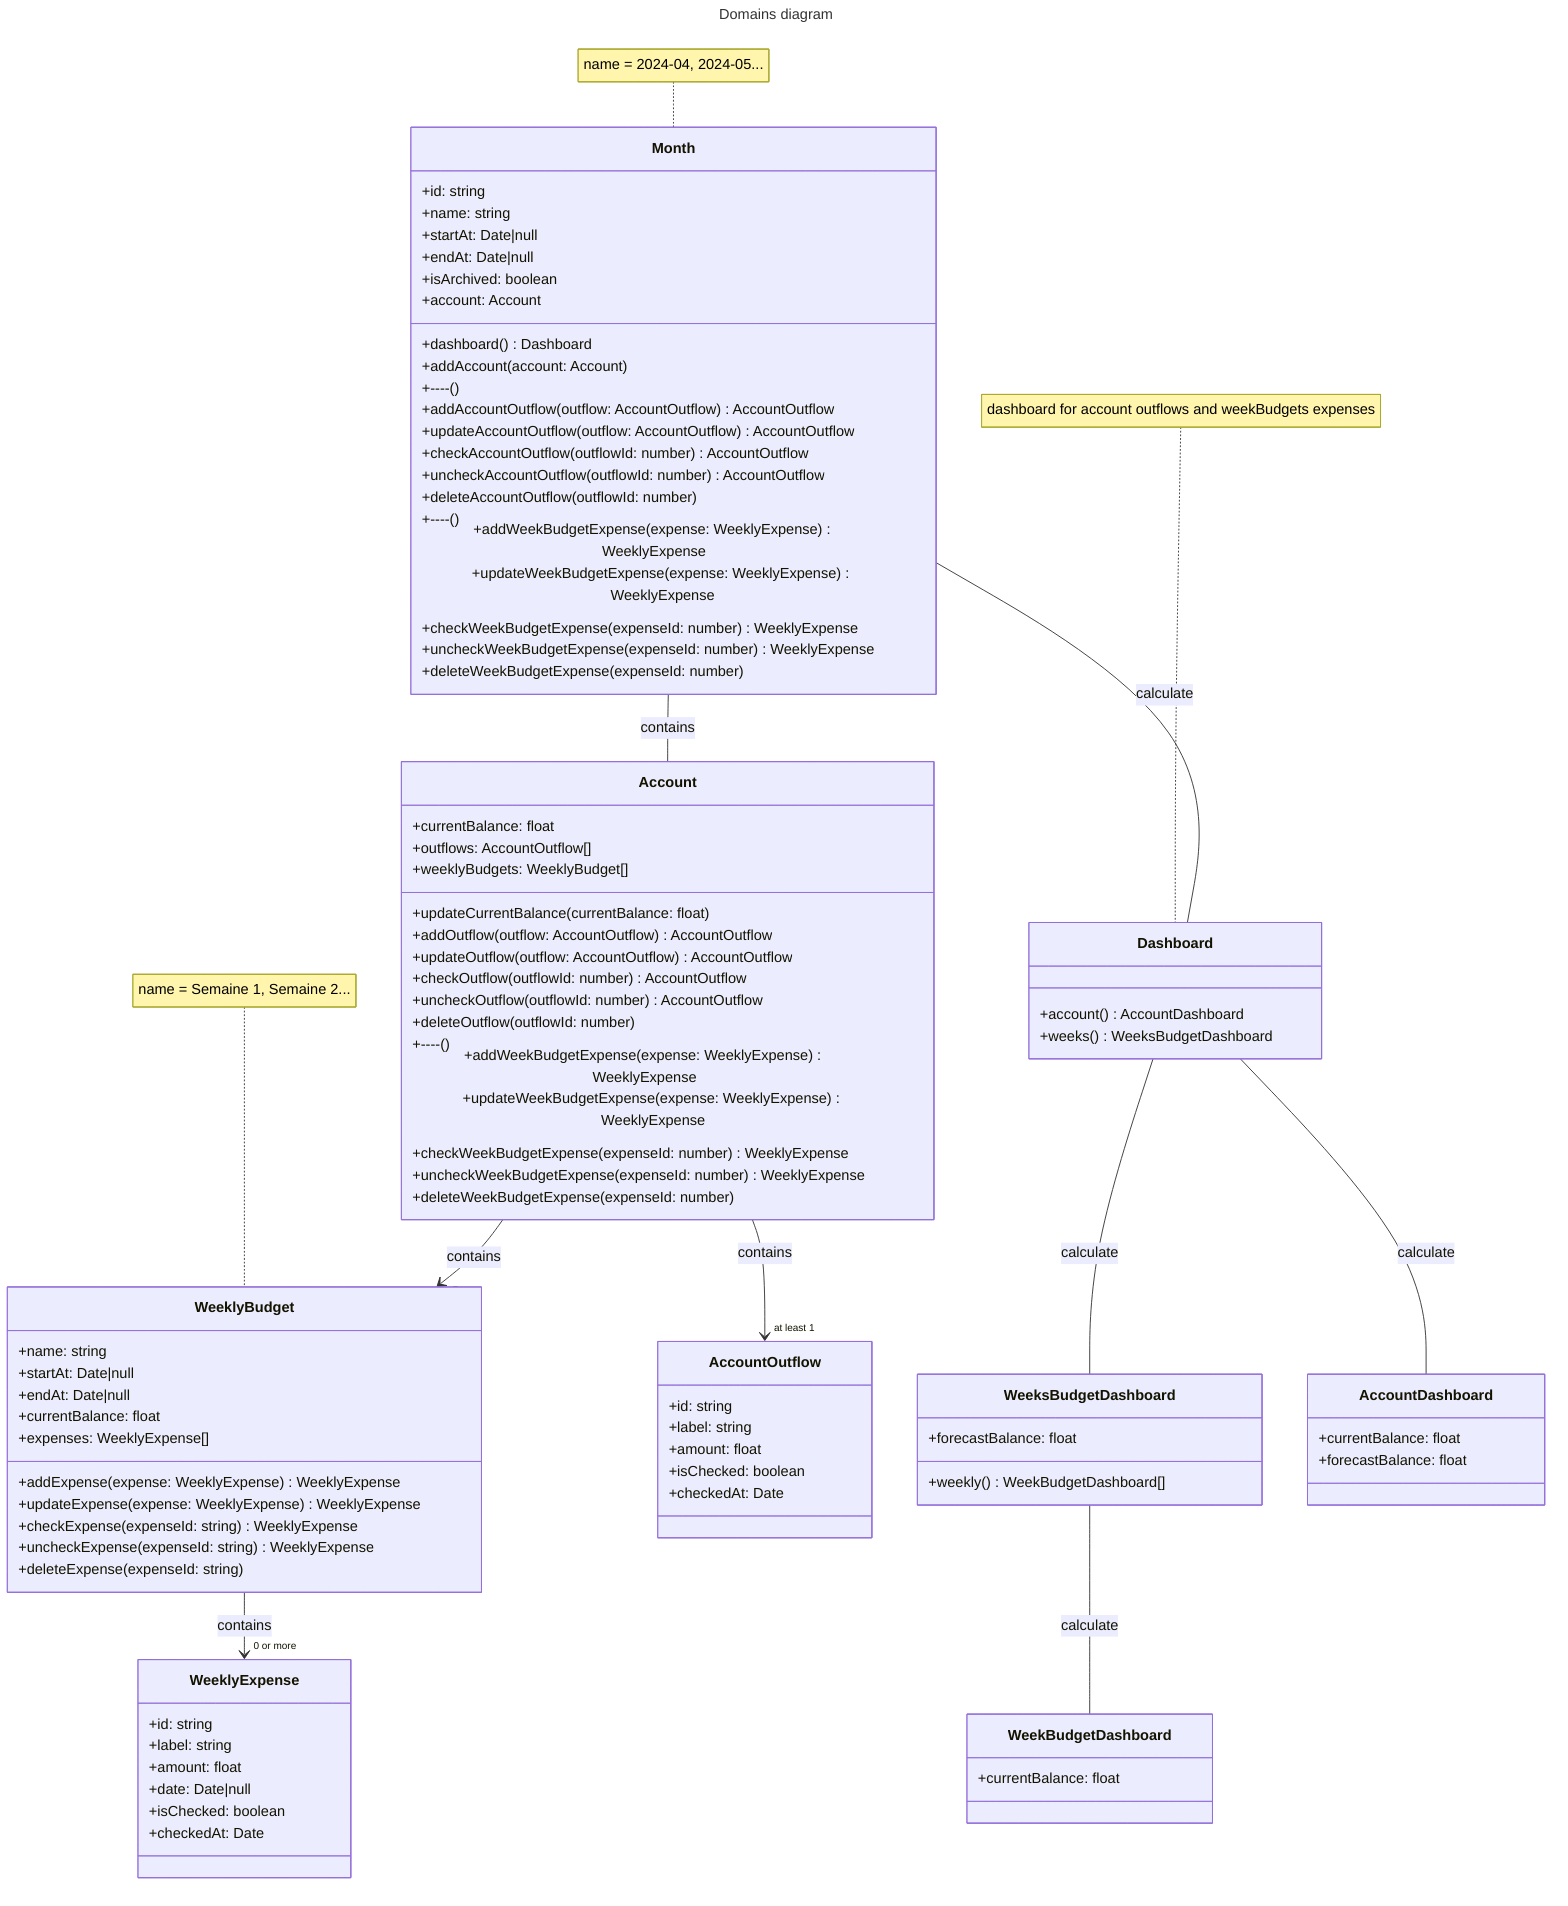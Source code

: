 ---
title: Domains diagram
---
classDiagram
    note for WeeklyBudget "name = Semaine 1, Semaine 2..."
    class WeeklyBudget {
        +name: string
        +startAt: Date|null
        +endAt: Date|null
        +currentBalance: float
        +expenses: WeeklyExpense[]
        +addExpense(expense: WeeklyExpense) WeeklyExpense
        +updateExpense(expense: WeeklyExpense) WeeklyExpense
        +checkExpense(expenseId: string) WeeklyExpense
        +uncheckExpense(expenseId: string) WeeklyExpense
        +deleteExpense(expenseId: string)
    }
    class WeeklyExpense {
        +id: string
        +label: string
        +amount: float
        +date: Date|null
        +isChecked: boolean
        +checkedAt: Date
    }
    WeeklyBudget -->"0 or more" WeeklyExpense : contains

    class Account {
        +currentBalance: float
        +outflows: AccountOutflow[]
        +weeklyBudgets: WeeklyBudget[]
        +updateCurrentBalance(currentBalance: float)
        +addOutflow(outflow: AccountOutflow) AccountOutflow
        +updateOutflow(outflow: AccountOutflow) AccountOutflow
        +checkOutflow(outflowId: number) AccountOutflow
        +uncheckOutflow(outflowId: number) AccountOutflow
        +deleteOutflow(outflowId: number)
        +----()
        +addWeekBudgetExpense(expense: WeeklyExpense) WeeklyExpense
        +updateWeekBudgetExpense(expense: WeeklyExpense) WeeklyExpense
        +checkWeekBudgetExpense(expenseId: number) WeeklyExpense
        +uncheckWeekBudgetExpense(expenseId: number) WeeklyExpense
        +deleteWeekBudgetExpense(expenseId: number)
    }
    Account -->"5" WeeklyBudget : contains

    note for Month "name = 2024-04, 2024-05..."
    class Month {
        +id: string
        +name: string
        +startAt: Date|null
        +endAt: Date|null
        +isArchived: boolean
        +account: Account
        +dashboard() Dashboard
        +addAccount(account: Account)
        +----()
        +addAccountOutflow(outflow: AccountOutflow) AccountOutflow
        +updateAccountOutflow(outflow: AccountOutflow) AccountOutflow
        +checkAccountOutflow(outflowId: number) AccountOutflow
        +uncheckAccountOutflow(outflowId: number) AccountOutflow
        +deleteAccountOutflow(outflowId: number)
        +----()
        +addWeekBudgetExpense(expense: WeeklyExpense) WeeklyExpense
        +updateWeekBudgetExpense(expense: WeeklyExpense) WeeklyExpense
        +checkWeekBudgetExpense(expenseId: number) WeeklyExpense
        +uncheckWeekBudgetExpense(expenseId: number) WeeklyExpense
        +deleteWeekBudgetExpense(expenseId: number)
    }
    class AccountOutflow {
        +id: string
        +label: string
        +amount: float
        +isChecked: boolean
        +checkedAt: Date
    }
    Month -- Account : contains
    Account -->"at least 1" AccountOutflow : contains

    note for Dashboard "dashboard for account outflows and weekBudgets expenses"
    class Dashboard {
        +account() AccountDashboard
        +weeks() WeeksBudgetDashboard
    }
    class WeekBudgetDashboard {
        +currentBalance: float
    }
    class WeeksBudgetDashboard {
        +forecastBalance: float
        +weekly() WeekBudgetDashboard[]
    }
    class AccountDashboard {
        +currentBalance: float
        +forecastBalance: float
    }
    WeeksBudgetDashboard -- WeekBudgetDashboard : calculate
    Dashboard -- WeeksBudgetDashboard : calculate
    Dashboard -- AccountDashboard : calculate
    Month -- Dashboard : calculate